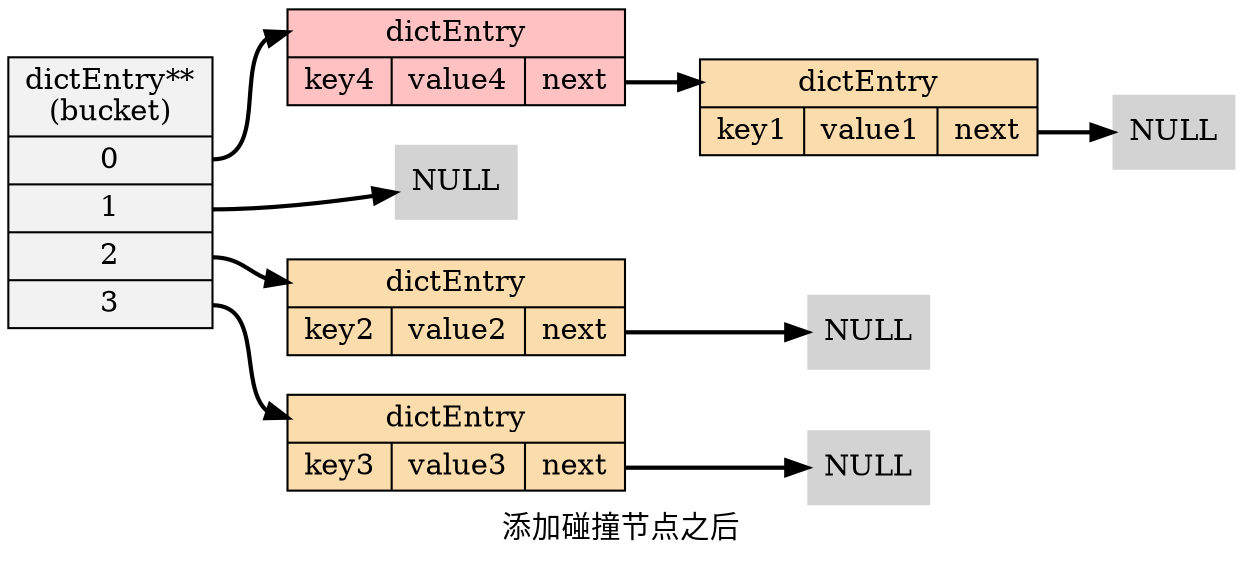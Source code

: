 digraph after_key_collision {

    // setting

    rankdir = LR;

    node[shape=record, style = filled];

    edge [style = bold];


    // nodes

    bucket [label="dictEntry**\n(bucket) |<table0> 0 |<table1> 1 |<table2> 2 |<table3> 3 ", fillcolor = "#F2F2F2"];

    pair_1 [label="<head>dictEntry |{key1 | value1 |<next>next}", fillcolor = "#FADCAD"];

    pair_2 [label="<head>dictEntry |{key2 | value2 |<next>next}", fillcolor = "#FADCAD"];

    pair_3 [label="<head>dictEntry |{key3 | value3 |<next>next}", fillcolor = "#FADCAD"];

    pair_4 [label="<head>dictEntry |{key4 | value4 |<next>next}", fillcolor = "#FFC1C1"];

    null0 [label="NULL", shape=plaintext];
    null1 [label="NULL", shape=plaintext];
    null2 [label="NULL", shape=plaintext];
    null3 [label="NULL", shape=plaintext];

    // lines

    bucket:table0 -> pair_4:head; pair_4:next -> pair_1:head; pair_1:next -> null0;

    bucket:table1 -> null1;

    bucket:table2 -> pair_2:head; pair_2:next -> null2;

    bucket:table3 -> pair_3:head; pair_3:next -> null3;

    // label

    label = "添加碰撞节点之后";
}
